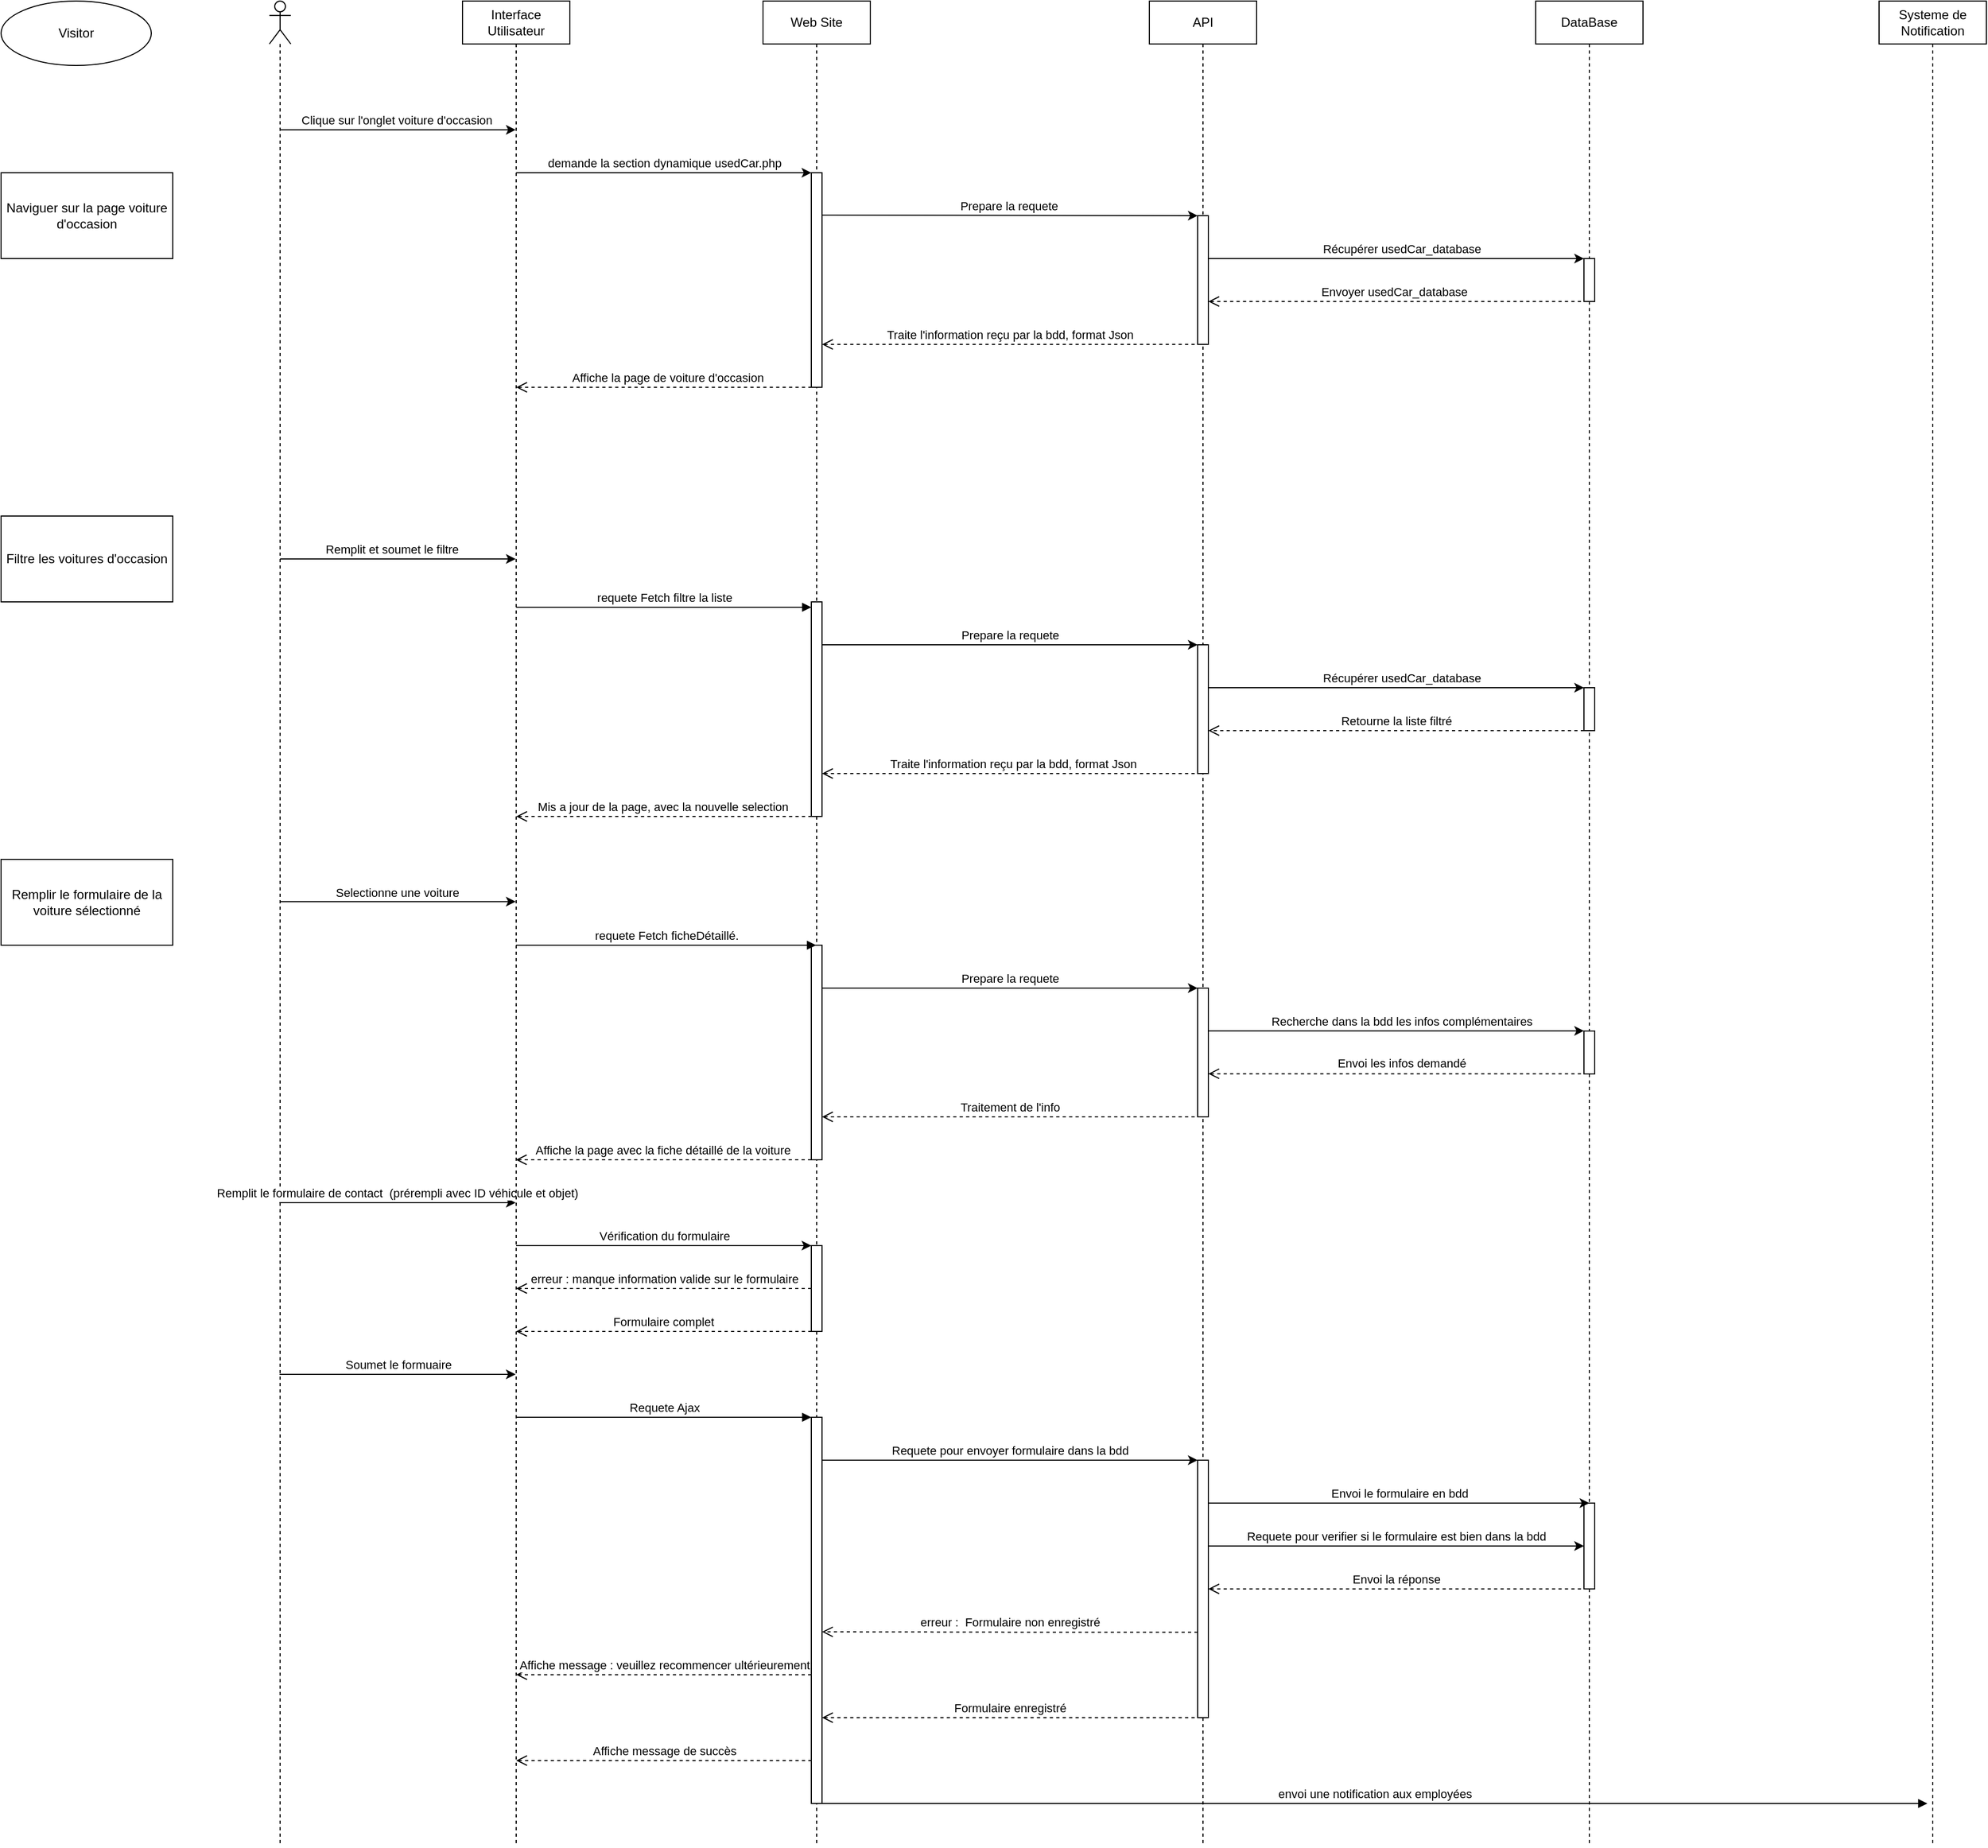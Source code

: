 <mxfile version="23.0.2" type="device">
  <diagram name="Page-1" id="2YBvvXClWsGukQMizWep">
    <mxGraphModel dx="1628" dy="772" grid="1" gridSize="10" guides="1" tooltips="1" connect="1" arrows="1" fold="1" page="1" pageScale="1" pageWidth="850" pageHeight="1100" math="0" shadow="0">
      <root>
        <mxCell id="0" />
        <mxCell id="1" parent="0" />
        <mxCell id="VVr4ddxcXiETkORxV_0u-1" value="" style="shape=umlLifeline;perimeter=lifelinePerimeter;whiteSpace=wrap;html=1;container=1;dropTarget=0;collapsible=0;recursiveResize=0;outlineConnect=0;portConstraint=eastwest;newEdgeStyle={&quot;curved&quot;:0,&quot;rounded&quot;:0};participant=umlActor;size=40;" parent="1" vertex="1">
          <mxGeometry x="-590" y="40" width="20" height="1720" as="geometry" />
        </mxCell>
        <mxCell id="VVr4ddxcXiETkORxV_0u-2" value="Web Site" style="shape=umlLifeline;perimeter=lifelinePerimeter;whiteSpace=wrap;html=1;container=1;dropTarget=0;collapsible=0;recursiveResize=0;outlineConnect=0;portConstraint=eastwest;newEdgeStyle={&quot;curved&quot;:0,&quot;rounded&quot;:0};" parent="1" vertex="1">
          <mxGeometry x="-130" y="40" width="100" height="1720" as="geometry" />
        </mxCell>
        <mxCell id="y2RF3IuWmKMYHtkYPuZX-42" value="" style="html=1;points=[[0,0,0,0,5],[0,1,0,0,-5],[1,0,0,0,5],[1,1,0,0,-5]];perimeter=orthogonalPerimeter;outlineConnect=0;targetShapes=umlLifeline;portConstraint=eastwest;newEdgeStyle={&quot;curved&quot;:0,&quot;rounded&quot;:0};" parent="VVr4ddxcXiETkORxV_0u-2" vertex="1">
          <mxGeometry x="45" y="160" width="10" height="200" as="geometry" />
        </mxCell>
        <mxCell id="y2RF3IuWmKMYHtkYPuZX-50" value="" style="html=1;points=[[0,0,0,0,5],[0,1,0,0,-5],[1,0,0,0,5],[1,1,0,0,-5]];perimeter=orthogonalPerimeter;outlineConnect=0;targetShapes=umlLifeline;portConstraint=eastwest;newEdgeStyle={&quot;curved&quot;:0,&quot;rounded&quot;:0};" parent="VVr4ddxcXiETkORxV_0u-2" vertex="1">
          <mxGeometry x="45" y="880" width="10" height="200" as="geometry" />
        </mxCell>
        <mxCell id="y2RF3IuWmKMYHtkYPuZX-52" value="" style="html=1;points=[[0,0,0,0,5],[0,1,0,0,-5],[1,0,0,0,5],[1,1,0,0,-5]];perimeter=orthogonalPerimeter;outlineConnect=0;targetShapes=umlLifeline;portConstraint=eastwest;newEdgeStyle={&quot;curved&quot;:0,&quot;rounded&quot;:0};" parent="VVr4ddxcXiETkORxV_0u-2" vertex="1">
          <mxGeometry x="45" y="1160" width="10" height="80" as="geometry" />
        </mxCell>
        <mxCell id="y2RF3IuWmKMYHtkYPuZX-53" value="" style="html=1;points=[[0,0,0,0,5],[0,1,0,0,-5],[1,0,0,0,5],[1,1,0,0,-5]];perimeter=orthogonalPerimeter;outlineConnect=0;targetShapes=umlLifeline;portConstraint=eastwest;newEdgeStyle={&quot;curved&quot;:0,&quot;rounded&quot;:0};" parent="VVr4ddxcXiETkORxV_0u-2" vertex="1">
          <mxGeometry x="45" y="1320" width="10" height="360" as="geometry" />
        </mxCell>
        <mxCell id="PPuS1UvtcMFOZk0p2lAO-5" value="" style="html=1;points=[[0,0,0,0,5],[0,1,0,0,-5],[1,0,0,0,5],[1,1,0,0,-5]];perimeter=orthogonalPerimeter;outlineConnect=0;targetShapes=umlLifeline;portConstraint=eastwest;newEdgeStyle={&quot;curved&quot;:0,&quot;rounded&quot;:0};" parent="VVr4ddxcXiETkORxV_0u-2" vertex="1">
          <mxGeometry x="45" y="560" width="10" height="200" as="geometry" />
        </mxCell>
        <mxCell id="VVr4ddxcXiETkORxV_0u-3" value="DataBase" style="shape=umlLifeline;perimeter=lifelinePerimeter;whiteSpace=wrap;html=1;container=1;dropTarget=0;collapsible=0;recursiveResize=0;outlineConnect=0;portConstraint=eastwest;newEdgeStyle={&quot;curved&quot;:0,&quot;rounded&quot;:0};" parent="1" vertex="1">
          <mxGeometry x="590" y="40" width="100" height="1720" as="geometry" />
        </mxCell>
        <mxCell id="y2RF3IuWmKMYHtkYPuZX-45" value="" style="html=1;points=[[0,0,0,0,5],[0,1,0,0,-5],[1,0,0,0,5],[1,1,0,0,-5]];perimeter=orthogonalPerimeter;outlineConnect=0;targetShapes=umlLifeline;portConstraint=eastwest;newEdgeStyle={&quot;curved&quot;:0,&quot;rounded&quot;:0};" parent="VVr4ddxcXiETkORxV_0u-3" vertex="1">
          <mxGeometry x="45" y="240" width="10" height="40" as="geometry" />
        </mxCell>
        <mxCell id="y2RF3IuWmKMYHtkYPuZX-57" value="" style="html=1;points=[[0,0,0,0,5],[0,1,0,0,-5],[1,0,0,0,5],[1,1,0,0,-5]];perimeter=orthogonalPerimeter;outlineConnect=0;targetShapes=umlLifeline;portConstraint=eastwest;newEdgeStyle={&quot;curved&quot;:0,&quot;rounded&quot;:0};" parent="VVr4ddxcXiETkORxV_0u-3" vertex="1">
          <mxGeometry x="45" y="960" width="10" height="40" as="geometry" />
        </mxCell>
        <mxCell id="y2RF3IuWmKMYHtkYPuZX-58" value="" style="html=1;points=[[0,0,0,0,5],[0,1,0,0,-5],[1,0,0,0,5],[1,1,0,0,-5]];perimeter=orthogonalPerimeter;outlineConnect=0;targetShapes=umlLifeline;portConstraint=eastwest;newEdgeStyle={&quot;curved&quot;:0,&quot;rounded&quot;:0};" parent="VVr4ddxcXiETkORxV_0u-3" vertex="1">
          <mxGeometry x="45" y="1400" width="10" height="80" as="geometry" />
        </mxCell>
        <mxCell id="PPuS1UvtcMFOZk0p2lAO-1" value="" style="html=1;points=[[0,0,0,0,5],[0,1,0,0,-5],[1,0,0,0,5],[1,1,0,0,-5]];perimeter=orthogonalPerimeter;outlineConnect=0;targetShapes=umlLifeline;portConstraint=eastwest;newEdgeStyle={&quot;curved&quot;:0,&quot;rounded&quot;:0};" parent="VVr4ddxcXiETkORxV_0u-3" vertex="1">
          <mxGeometry x="45" y="640" width="10" height="40" as="geometry" />
        </mxCell>
        <mxCell id="VVr4ddxcXiETkORxV_0u-4" value="Naviguer sur la page voiture d&#39;occasion" style="html=1;whiteSpace=wrap;" parent="1" vertex="1">
          <mxGeometry x="-840" y="200" width="160" height="80" as="geometry" />
        </mxCell>
        <mxCell id="VVr4ddxcXiETkORxV_0u-7" value="Clique sur l&#39;onglet voiture d&#39;occasion&amp;nbsp;" style="html=1;verticalAlign=bottom;startArrow=none;startFill=0;endArrow=classic;startSize=8;curved=0;rounded=0;endFill=1;" parent="1" target="fD5UcUB_QsQQZMnMGFJ1-4" edge="1">
          <mxGeometry x="0.002" width="60" relative="1" as="geometry">
            <mxPoint x="-580.125" y="160.0" as="sourcePoint" />
            <mxPoint x="-320.5" y="160" as="targetPoint" />
            <mxPoint as="offset" />
          </mxGeometry>
        </mxCell>
        <mxCell id="VVr4ddxcXiETkORxV_0u-9" value="Envoyer usedCar_database" style="html=1;verticalAlign=bottom;startArrow=open;startFill=0;endArrow=none;startSize=8;curved=0;rounded=0;endFill=0;dashed=1;entryX=0.5;entryY=1;entryDx=0;entryDy=0;entryPerimeter=0;" parent="1" source="y2RF3IuWmKMYHtkYPuZX-43" target="y2RF3IuWmKMYHtkYPuZX-45" edge="1">
          <mxGeometry x="-0.024" width="60" relative="1" as="geometry">
            <mxPoint x="285" y="310" as="sourcePoint" />
            <mxPoint x="630" y="310" as="targetPoint" />
            <mxPoint as="offset" />
          </mxGeometry>
        </mxCell>
        <mxCell id="VVr4ddxcXiETkORxV_0u-11" value="Traite l&#39;information reçu par la bdd, format Json" style="html=1;verticalAlign=bottom;startArrow=open;startFill=0;endArrow=none;startSize=8;curved=0;rounded=0;endFill=0;dashed=1;" parent="1" source="y2RF3IuWmKMYHtkYPuZX-42" target="y2RF3IuWmKMYHtkYPuZX-43" edge="1">
          <mxGeometry x="0.001" width="60" relative="1" as="geometry">
            <mxPoint x="-70" y="360" as="sourcePoint" />
            <mxPoint x="309.5" y="360" as="targetPoint" />
            <Array as="points">
              <mxPoint x="160" y="360" />
            </Array>
            <mxPoint as="offset" />
          </mxGeometry>
        </mxCell>
        <mxCell id="VVr4ddxcXiETkORxV_0u-14" value="API" style="shape=umlLifeline;perimeter=lifelinePerimeter;whiteSpace=wrap;html=1;container=1;dropTarget=0;collapsible=0;recursiveResize=0;outlineConnect=0;portConstraint=eastwest;newEdgeStyle={&quot;curved&quot;:0,&quot;rounded&quot;:0};" parent="1" vertex="1">
          <mxGeometry x="230" y="40" width="100" height="1720" as="geometry" />
        </mxCell>
        <mxCell id="y2RF3IuWmKMYHtkYPuZX-56" value="" style="html=1;points=[[0,0,0,0,5],[0,1,0,0,-5],[1,0,0,0,5],[1,1,0,0,-5]];perimeter=orthogonalPerimeter;outlineConnect=0;targetShapes=umlLifeline;portConstraint=eastwest;newEdgeStyle={&quot;curved&quot;:0,&quot;rounded&quot;:0};" parent="VVr4ddxcXiETkORxV_0u-14" vertex="1">
          <mxGeometry x="45" y="920" width="10" height="120" as="geometry" />
        </mxCell>
        <mxCell id="y2RF3IuWmKMYHtkYPuZX-43" value="" style="html=1;points=[[0,0,0,0,5],[0,1,0,0,-5],[1,0,0,0,5],[1,1,0,0,-5]];perimeter=orthogonalPerimeter;outlineConnect=0;targetShapes=umlLifeline;portConstraint=eastwest;newEdgeStyle={&quot;curved&quot;:0,&quot;rounded&quot;:0};" parent="VVr4ddxcXiETkORxV_0u-14" vertex="1">
          <mxGeometry x="45" y="200" width="10" height="120" as="geometry" />
        </mxCell>
        <mxCell id="y2RF3IuWmKMYHtkYPuZX-59" value="" style="html=1;points=[[0,0,0,0,5],[0,1,0,0,-5],[1,0,0,0,5],[1,1,0,0,-5]];perimeter=orthogonalPerimeter;outlineConnect=0;targetShapes=umlLifeline;portConstraint=eastwest;newEdgeStyle={&quot;curved&quot;:0,&quot;rounded&quot;:0};" parent="VVr4ddxcXiETkORxV_0u-14" vertex="1">
          <mxGeometry x="45" y="1360" width="10" height="240" as="geometry" />
        </mxCell>
        <mxCell id="PPuS1UvtcMFOZk0p2lAO-3" value="" style="html=1;points=[[0,0,0,0,5],[0,1,0,0,-5],[1,0,0,0,5],[1,1,0,0,-5]];perimeter=orthogonalPerimeter;outlineConnect=0;targetShapes=umlLifeline;portConstraint=eastwest;newEdgeStyle={&quot;curved&quot;:0,&quot;rounded&quot;:0};" parent="VVr4ddxcXiETkORxV_0u-14" vertex="1">
          <mxGeometry x="45" y="600" width="10" height="120" as="geometry" />
        </mxCell>
        <mxCell id="VVr4ddxcXiETkORxV_0u-15" value="Filtre les voitures d&#39;occasion" style="html=1;whiteSpace=wrap;" parent="1" vertex="1">
          <mxGeometry x="-840" y="520" width="160" height="80" as="geometry" />
        </mxCell>
        <mxCell id="y2RF3IuWmKMYHtkYPuZX-1" value="Prepare la requete" style="html=1;verticalAlign=bottom;startArrow=none;startFill=0;endArrow=classic;startSize=8;curved=0;rounded=0;endFill=1;" parent="1" target="y2RF3IuWmKMYHtkYPuZX-43" edge="1">
          <mxGeometry x="-0.003" width="60" relative="1" as="geometry">
            <mxPoint x="-75" y="239.5" as="sourcePoint" />
            <mxPoint x="309.5" y="239.5" as="targetPoint" />
            <mxPoint as="offset" />
          </mxGeometry>
        </mxCell>
        <mxCell id="y2RF3IuWmKMYHtkYPuZX-3" value="Mis a jour de la page, avec la nouvelle selection&amp;nbsp;" style="html=1;verticalAlign=bottom;startArrow=open;startFill=0;endArrow=none;startSize=8;curved=0;rounded=0;endFill=0;dashed=1;" parent="1" source="fD5UcUB_QsQQZMnMGFJ1-4" target="PPuS1UvtcMFOZk0p2lAO-5" edge="1">
          <mxGeometry x="0.001" width="60" relative="1" as="geometry">
            <mxPoint x="-330.003" y="800" as="sourcePoint" />
            <mxPoint x="-109.4" y="800" as="targetPoint" />
            <mxPoint as="offset" />
          </mxGeometry>
        </mxCell>
        <mxCell id="y2RF3IuWmKMYHtkYPuZX-5" value="Remplir le formulaire de la voiture&amp;nbsp;sélectionné" style="html=1;whiteSpace=wrap;" parent="1" vertex="1">
          <mxGeometry x="-840" y="840" width="160" height="80" as="geometry" />
        </mxCell>
        <mxCell id="y2RF3IuWmKMYHtkYPuZX-6" value="Remplit le formulaire de contact&amp;nbsp;&amp;nbsp;(prérempli avec ID véhicule et objet)" style="html=1;verticalAlign=bottom;startArrow=none;startFill=0;endArrow=classic;startSize=8;curved=0;rounded=0;endFill=1;" parent="1" edge="1">
          <mxGeometry width="60" relative="1" as="geometry">
            <mxPoint x="-580.676" y="1160" as="sourcePoint" />
            <mxPoint x="-360.5" y="1160" as="targetPoint" />
            <mxPoint as="offset" />
          </mxGeometry>
        </mxCell>
        <mxCell id="y2RF3IuWmKMYHtkYPuZX-7" value="Affiche message de succès" style="html=1;verticalAlign=bottom;startArrow=open;startFill=0;endArrow=none;startSize=8;curved=0;rounded=0;endFill=0;dashed=1;" parent="1" source="fD5UcUB_QsQQZMnMGFJ1-4" edge="1">
          <mxGeometry x="0.001" width="60" relative="1" as="geometry">
            <mxPoint x="-420" y="1680" as="sourcePoint" />
            <mxPoint x="-85.0" y="1680" as="targetPoint" />
            <mxPoint as="offset" />
          </mxGeometry>
        </mxCell>
        <mxCell id="y2RF3IuWmKMYHtkYPuZX-8" value="Visitor" style="ellipse;whiteSpace=wrap;html=1;" parent="1" vertex="1">
          <mxGeometry x="-840" y="40" width="140" height="60" as="geometry" />
        </mxCell>
        <mxCell id="y2RF3IuWmKMYHtkYPuZX-9" value="Selectionne une voiture" style="html=1;verticalAlign=bottom;startArrow=none;startFill=0;endArrow=classic;startSize=8;curved=0;rounded=0;endFill=1;" parent="1" target="fD5UcUB_QsQQZMnMGFJ1-4" edge="1">
          <mxGeometry x="0.002" y="-1" width="60" relative="1" as="geometry">
            <mxPoint x="-580.003" y="879.41" as="sourcePoint" />
            <mxPoint x="-80.5" y="879.41" as="targetPoint" />
            <mxPoint x="-1" as="offset" />
          </mxGeometry>
        </mxCell>
        <mxCell id="y2RF3IuWmKMYHtkYPuZX-10" value="Recherche dans la bdd les infos complémentaires" style="html=1;verticalAlign=bottom;startArrow=none;startFill=0;endArrow=classic;startSize=8;curved=0;rounded=0;endFill=1;" parent="1" edge="1">
          <mxGeometry x="0.027" width="60" relative="1" as="geometry">
            <mxPoint x="285" y="999.83" as="sourcePoint" />
            <mxPoint x="635" y="999.83" as="targetPoint" />
            <mxPoint as="offset" />
          </mxGeometry>
        </mxCell>
        <mxCell id="y2RF3IuWmKMYHtkYPuZX-11" value="Envoi les infos demandé" style="html=1;verticalAlign=bottom;startArrow=open;startFill=0;endArrow=none;startSize=8;curved=0;rounded=0;endFill=0;dashed=1;" parent="1" edge="1">
          <mxGeometry x="0.026" y="1" width="60" relative="1" as="geometry">
            <mxPoint x="285" y="1039.83" as="sourcePoint" />
            <mxPoint x="635" y="1039.83" as="targetPoint" />
            <mxPoint as="offset" />
          </mxGeometry>
        </mxCell>
        <mxCell id="y2RF3IuWmKMYHtkYPuZX-12" value="Affiche la page avec la fiche détaillé de la voiture&amp;nbsp;" style="html=1;verticalAlign=bottom;startArrow=open;startFill=0;endArrow=none;startSize=8;curved=0;rounded=0;endFill=0;dashed=1;" parent="1" edge="1">
          <mxGeometry x="0.001" width="60" relative="1" as="geometry">
            <mxPoint x="-360.333" y="1120" as="sourcePoint" />
            <mxPoint x="-85" y="1120" as="targetPoint" />
            <mxPoint as="offset" />
          </mxGeometry>
        </mxCell>
        <mxCell id="y2RF3IuWmKMYHtkYPuZX-13" value="Remplit et soumet le filtre" style="html=1;verticalAlign=bottom;startArrow=none;startFill=0;endArrow=classic;startSize=8;curved=0;rounded=0;endFill=1;" parent="1" edge="1">
          <mxGeometry x="-0.059" width="60" relative="1" as="geometry">
            <mxPoint x="-580" y="560" as="sourcePoint" />
            <mxPoint x="-360.5" y="560" as="targetPoint" />
            <mxPoint as="offset" />
          </mxGeometry>
        </mxCell>
        <mxCell id="y2RF3IuWmKMYHtkYPuZX-17" value="Envoi le formulaire en bdd" style="html=1;verticalAlign=bottom;startArrow=none;startFill=0;endArrow=classic;startSize=8;curved=0;rounded=0;endFill=1;entryX=0.5;entryY=0;entryDx=0;entryDy=0;entryPerimeter=0;" parent="1" source="y2RF3IuWmKMYHtkYPuZX-59" target="y2RF3IuWmKMYHtkYPuZX-58" edge="1">
          <mxGeometry width="60" relative="1" as="geometry">
            <mxPoint x="310" y="1520" as="sourcePoint" />
            <mxPoint x="690" y="1520" as="targetPoint" />
            <mxPoint as="offset" />
          </mxGeometry>
        </mxCell>
        <mxCell id="y2RF3IuWmKMYHtkYPuZX-20" value="Soumet le formuaire" style="html=1;verticalAlign=bottom;startArrow=none;startFill=0;endArrow=classic;startSize=8;curved=0;rounded=0;endFill=1;" parent="1" target="fD5UcUB_QsQQZMnMGFJ1-4" edge="1">
          <mxGeometry width="60" relative="1" as="geometry">
            <mxPoint x="-580.5" y="1320" as="sourcePoint" />
            <mxPoint x="-85" y="1320" as="targetPoint" />
          </mxGeometry>
        </mxCell>
        <mxCell id="y2RF3IuWmKMYHtkYPuZX-24" value="Affiche la page de voiture d&#39;occasion" style="html=1;verticalAlign=bottom;startArrow=open;startFill=0;endArrow=none;startSize=8;curved=0;rounded=0;endFill=0;dashed=1;entryX=0.5;entryY=1;entryDx=0;entryDy=0;entryPerimeter=0;" parent="1" source="fD5UcUB_QsQQZMnMGFJ1-4" target="y2RF3IuWmKMYHtkYPuZX-42" edge="1">
          <mxGeometry x="0.005" width="60" relative="1" as="geometry">
            <mxPoint x="-579.995" y="400" as="sourcePoint" />
            <mxPoint x="-250" y="400" as="targetPoint" />
            <mxPoint as="offset" />
          </mxGeometry>
        </mxCell>
        <mxCell id="y2RF3IuWmKMYHtkYPuZX-31" value="Prepare la requete" style="html=1;verticalAlign=bottom;startArrow=none;startFill=0;endArrow=classic;startSize=8;curved=0;rounded=0;endFill=1;" parent="1" edge="1">
          <mxGeometry width="60" relative="1" as="geometry">
            <mxPoint x="-75" y="960" as="sourcePoint" />
            <mxPoint x="275" y="960" as="targetPoint" />
            <mxPoint as="offset" />
          </mxGeometry>
        </mxCell>
        <mxCell id="y2RF3IuWmKMYHtkYPuZX-32" value="Traitement de l&#39;info" style="html=1;verticalAlign=bottom;startArrow=open;startFill=0;endArrow=none;startSize=8;curved=0;rounded=0;endFill=0;dashed=1;" parent="1" edge="1">
          <mxGeometry width="60" relative="1" as="geometry">
            <mxPoint x="-75" y="1080" as="sourcePoint" />
            <mxPoint x="275" y="1080" as="targetPoint" />
            <mxPoint as="offset" />
          </mxGeometry>
        </mxCell>
        <mxCell id="y2RF3IuWmKMYHtkYPuZX-36" value="erreur : manque information valide sur le formulaire" style="html=1;verticalAlign=bottom;endArrow=open;dashed=1;endSize=8;curved=0;rounded=0;" parent="1" edge="1">
          <mxGeometry relative="1" as="geometry">
            <mxPoint x="-360.071" y="1240" as="targetPoint" />
            <mxPoint x="-85" y="1240" as="sourcePoint" />
          </mxGeometry>
        </mxCell>
        <mxCell id="y2RF3IuWmKMYHtkYPuZX-37" value="Formulaire complet" style="html=1;verticalAlign=bottom;startArrow=open;startFill=0;endArrow=none;startSize=8;curved=0;rounded=0;endFill=0;dashed=1;" parent="1" edge="1">
          <mxGeometry width="60" relative="1" as="geometry">
            <mxPoint x="-360.071" y="1280" as="sourcePoint" />
            <mxPoint x="-85" y="1280" as="targetPoint" />
            <mxPoint as="offset" />
          </mxGeometry>
        </mxCell>
        <mxCell id="y2RF3IuWmKMYHtkYPuZX-38" value="Requete pour envoyer formulaire dans la bdd" style="html=1;verticalAlign=bottom;startArrow=none;startFill=0;endArrow=classic;startSize=8;curved=0;rounded=0;endFill=1;" parent="1" target="y2RF3IuWmKMYHtkYPuZX-59" edge="1">
          <mxGeometry width="60" relative="1" as="geometry">
            <mxPoint x="-75" y="1400" as="sourcePoint" />
            <mxPoint x="270" y="1400" as="targetPoint" />
            <mxPoint as="offset" />
          </mxGeometry>
        </mxCell>
        <mxCell id="y2RF3IuWmKMYHtkYPuZX-39" value="Requete pour verifier si le formulaire est bien dans la bdd" style="html=1;verticalAlign=bottom;startArrow=none;startFill=0;endArrow=classic;startSize=8;curved=0;rounded=0;endFill=1;" parent="1" edge="1">
          <mxGeometry width="60" relative="1" as="geometry">
            <mxPoint x="285" y="1480" as="sourcePoint" />
            <mxPoint x="635" y="1480" as="targetPoint" />
            <mxPoint as="offset" />
          </mxGeometry>
        </mxCell>
        <mxCell id="y2RF3IuWmKMYHtkYPuZX-40" value="Envoi la réponse" style="html=1;verticalAlign=bottom;startArrow=open;startFill=0;endArrow=none;startSize=8;curved=0;rounded=0;endFill=0;dashed=1;" parent="1" source="y2RF3IuWmKMYHtkYPuZX-59" target="y2RF3IuWmKMYHtkYPuZX-58" edge="1">
          <mxGeometry width="60" relative="1" as="geometry">
            <mxPoint x="290" y="1520" as="sourcePoint" />
            <mxPoint x="620" y="1520" as="targetPoint" />
            <mxPoint as="offset" />
          </mxGeometry>
        </mxCell>
        <mxCell id="y2RF3IuWmKMYHtkYPuZX-61" value="erreur :&amp;nbsp; Formulaire non enregistré" style="html=1;verticalAlign=bottom;endArrow=open;dashed=1;endSize=8;curved=0;rounded=0;entryX=1.007;entryY=0.5;entryDx=0;entryDy=0;entryPerimeter=0;" parent="1" source="y2RF3IuWmKMYHtkYPuZX-59" edge="1">
          <mxGeometry relative="1" as="geometry">
            <mxPoint x="-75" y="1560.0" as="targetPoint" />
            <mxPoint x="305" y="1560.0" as="sourcePoint" />
            <Array as="points">
              <mxPoint x="120" y="1560.36" />
            </Array>
          </mxGeometry>
        </mxCell>
        <mxCell id="y2RF3IuWmKMYHtkYPuZX-62" value="Formulaire enregistré" style="html=1;verticalAlign=bottom;startArrow=open;startFill=0;endArrow=none;startSize=8;curved=0;rounded=0;endFill=0;dashed=1;exitX=0.917;exitY=0.75;exitDx=0;exitDy=0;exitPerimeter=0;" parent="1" edge="1">
          <mxGeometry width="60" relative="1" as="geometry">
            <mxPoint x="-75" y="1640" as="sourcePoint" />
            <mxPoint x="275" y="1640.0" as="targetPoint" />
            <mxPoint as="offset" />
          </mxGeometry>
        </mxCell>
        <mxCell id="y2RF3IuWmKMYHtkYPuZX-64" value="Affiche message : veuillez recommencer ultérieurement" style="html=1;verticalAlign=bottom;endArrow=open;dashed=1;endSize=8;curved=0;rounded=0;" parent="1" target="fD5UcUB_QsQQZMnMGFJ1-4" edge="1">
          <mxGeometry relative="1" as="geometry">
            <mxPoint x="-420" y="1600" as="targetPoint" />
            <mxPoint x="-85" y="1600.0" as="sourcePoint" />
          </mxGeometry>
        </mxCell>
        <mxCell id="fD5UcUB_QsQQZMnMGFJ1-4" value="Interface Utilisateur" style="shape=umlLifeline;perimeter=lifelinePerimeter;whiteSpace=wrap;html=1;container=1;dropTarget=0;collapsible=0;recursiveResize=0;outlineConnect=0;portConstraint=eastwest;newEdgeStyle={&quot;curved&quot;:0,&quot;rounded&quot;:0};" parent="1" vertex="1">
          <mxGeometry x="-410" y="40" width="100" height="1720" as="geometry" />
        </mxCell>
        <mxCell id="fD5UcUB_QsQQZMnMGFJ1-5" value="demande la section dynamique usedCar.php" style="html=1;verticalAlign=bottom;endArrow=classic;curved=0;rounded=0;endFill=1;" parent="1" source="fD5UcUB_QsQQZMnMGFJ1-4" edge="1">
          <mxGeometry x="0.002" width="80" relative="1" as="geometry">
            <mxPoint x="-319.935" y="200" as="sourcePoint" />
            <mxPoint x="-85" y="200" as="targetPoint" />
            <mxPoint as="offset" />
          </mxGeometry>
        </mxCell>
        <mxCell id="fD5UcUB_QsQQZMnMGFJ1-6" value="Récupérer usedCar_database" style="html=1;verticalAlign=bottom;startArrow=none;startFill=0;endArrow=classic;startSize=8;curved=0;rounded=0;endFill=1;" parent="1" target="y2RF3IuWmKMYHtkYPuZX-45" edge="1">
          <mxGeometry x="0.027" width="60" relative="1" as="geometry">
            <mxPoint x="285" y="280" as="sourcePoint" />
            <mxPoint x="635" y="280" as="targetPoint" />
            <mxPoint as="offset" />
          </mxGeometry>
        </mxCell>
        <mxCell id="fD5UcUB_QsQQZMnMGFJ1-8" value="requete Fetch filtre la liste" style="html=1;verticalAlign=bottom;endArrow=block;curved=0;rounded=0;entryX=0;entryY=0;entryDx=0;entryDy=5;" parent="1" source="fD5UcUB_QsQQZMnMGFJ1-4" edge="1">
          <mxGeometry relative="1" as="geometry">
            <mxPoint x="-240" y="685" as="sourcePoint" />
            <mxPoint x="-85.0" y="605" as="targetPoint" />
          </mxGeometry>
        </mxCell>
        <mxCell id="fD5UcUB_QsQQZMnMGFJ1-9" value="Retourne la liste filtré" style="html=1;verticalAlign=bottom;endArrow=open;dashed=1;endSize=8;curved=0;rounded=0;" parent="1" edge="1">
          <mxGeometry relative="1" as="geometry">
            <mxPoint x="285" y="720" as="targetPoint" />
            <mxPoint x="635" y="720" as="sourcePoint" />
          </mxGeometry>
        </mxCell>
        <mxCell id="fD5UcUB_QsQQZMnMGFJ1-13" value="requete Fetch ficheDétaillé." style="html=1;verticalAlign=bottom;endArrow=block;curved=0;rounded=0;" parent="1" target="VVr4ddxcXiETkORxV_0u-2" edge="1">
          <mxGeometry width="80" relative="1" as="geometry">
            <mxPoint x="-360" y="920" as="sourcePoint" />
            <mxPoint x="-280" y="920" as="targetPoint" />
          </mxGeometry>
        </mxCell>
        <mxCell id="fD5UcUB_QsQQZMnMGFJ1-14" value="Vérification du formulaire" style="html=1;verticalAlign=bottom;endArrow=classic;curved=0;rounded=0;endFill=1;" parent="1" target="y2RF3IuWmKMYHtkYPuZX-52" edge="1">
          <mxGeometry width="80" relative="1" as="geometry">
            <mxPoint x="-360" y="1200" as="sourcePoint" />
            <mxPoint x="-280" y="1200" as="targetPoint" />
            <Array as="points">
              <mxPoint x="-340" y="1200" />
            </Array>
          </mxGeometry>
        </mxCell>
        <mxCell id="fD5UcUB_QsQQZMnMGFJ1-15" value="Requete Ajax" style="html=1;verticalAlign=bottom;endArrow=block;curved=0;rounded=0;" parent="1" target="y2RF3IuWmKMYHtkYPuZX-53" edge="1">
          <mxGeometry width="80" relative="1" as="geometry">
            <mxPoint x="-360" y="1360" as="sourcePoint" />
            <mxPoint x="-110" y="1360" as="targetPoint" />
          </mxGeometry>
        </mxCell>
        <mxCell id="fD5UcUB_QsQQZMnMGFJ1-16" value="envoi une notification aux employées" style="html=1;verticalAlign=bottom;endArrow=block;curved=0;rounded=0;" parent="1" edge="1">
          <mxGeometry width="80" relative="1" as="geometry">
            <mxPoint x="-75" y="1720" as="sourcePoint" />
            <mxPoint x="955" y="1720" as="targetPoint" />
          </mxGeometry>
        </mxCell>
        <mxCell id="fD5UcUB_QsQQZMnMGFJ1-17" value="Systeme de Notification" style="shape=umlLifeline;perimeter=lifelinePerimeter;whiteSpace=wrap;html=1;container=1;dropTarget=0;collapsible=0;recursiveResize=0;outlineConnect=0;portConstraint=eastwest;newEdgeStyle={&quot;curved&quot;:0,&quot;rounded&quot;:0};" parent="1" vertex="1">
          <mxGeometry x="910" y="40" width="100" height="1720" as="geometry" />
        </mxCell>
        <mxCell id="PPuS1UvtcMFOZk0p2lAO-4" value="Récupérer usedCar_database" style="html=1;verticalAlign=bottom;startArrow=none;startFill=0;endArrow=classic;startSize=8;curved=0;rounded=0;endFill=1;" parent="1" target="PPuS1UvtcMFOZk0p2lAO-1" edge="1">
          <mxGeometry x="0.027" width="60" relative="1" as="geometry">
            <mxPoint x="285.0" y="680" as="sourcePoint" />
            <mxPoint x="635.0" y="680" as="targetPoint" />
            <mxPoint as="offset" />
          </mxGeometry>
        </mxCell>
        <mxCell id="PPuS1UvtcMFOZk0p2lAO-6" value="Prepare la requete" style="html=1;verticalAlign=bottom;startArrow=none;startFill=0;endArrow=classic;startSize=8;curved=0;rounded=0;endFill=1;" parent="1" edge="1">
          <mxGeometry x="-0.003" width="60" relative="1" as="geometry">
            <mxPoint x="-75" y="640" as="sourcePoint" />
            <mxPoint x="275" y="640" as="targetPoint" />
            <mxPoint as="offset" />
          </mxGeometry>
        </mxCell>
        <mxCell id="PPuS1UvtcMFOZk0p2lAO-7" value="Traite l&#39;information reçu par la bdd, format Json" style="html=1;verticalAlign=bottom;startArrow=open;startFill=0;endArrow=none;startSize=8;curved=0;rounded=0;endFill=0;dashed=1;" parent="1" source="PPuS1UvtcMFOZk0p2lAO-5" edge="1">
          <mxGeometry x="0.001" width="60" relative="1" as="geometry">
            <mxPoint x="-70" y="760" as="sourcePoint" />
            <mxPoint x="280" y="760" as="targetPoint" />
            <Array as="points">
              <mxPoint x="165" y="760" />
            </Array>
            <mxPoint as="offset" />
          </mxGeometry>
        </mxCell>
      </root>
    </mxGraphModel>
  </diagram>
</mxfile>
